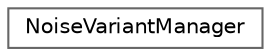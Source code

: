 digraph "Graphical Class Hierarchy"
{
 // INTERACTIVE_SVG=YES
 // LATEX_PDF_SIZE
  bgcolor="transparent";
  edge [fontname=Helvetica,fontsize=10,labelfontname=Helvetica,labelfontsize=10];
  node [fontname=Helvetica,fontsize=10,shape=box,height=0.2,width=0.4];
  rankdir="LR";
  Node0 [id="Node000000",label="NoiseVariantManager",height=0.2,width=0.4,color="grey40", fillcolor="white", style="filled",URL="$d5/d14/class_noise_variant_manager.html",tooltip=" "];
}
